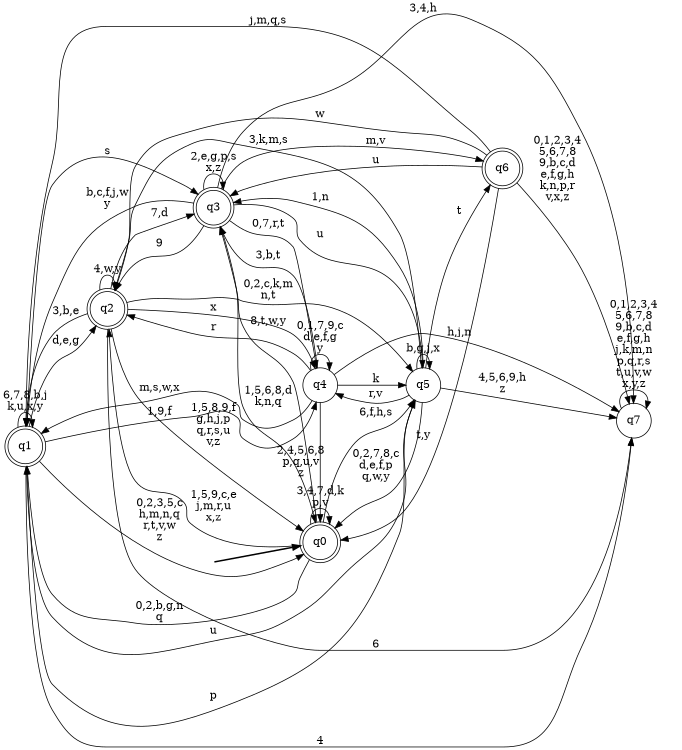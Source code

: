digraph BlueStar {
__start0 [style = invis, shape = none, label = "", width = 0, height = 0];

rankdir=LR;
size="8,5";

s0 [style="rounded,filled", color="black", fillcolor="white" shape="doublecircle", label="q0"];
s1 [style="rounded,filled", color="black", fillcolor="white" shape="doublecircle", label="q1"];
s2 [style="rounded,filled", color="black", fillcolor="white" shape="doublecircle", label="q2"];
s3 [style="rounded,filled", color="black", fillcolor="white" shape="doublecircle", label="q3"];
s4 [style="filled", color="black", fillcolor="white" shape="circle", label="q4"];
s5 [style="filled", color="black", fillcolor="white" shape="circle", label="q5"];
s6 [style="rounded,filled", color="black", fillcolor="white" shape="doublecircle", label="q6"];
s7 [style="filled", color="black", fillcolor="white" shape="circle", label="q7"];
subgraph cluster_main { 
	graph [pad=".75", ranksep="0.15", nodesep="0.15"];
	 style=invis; 
	__start0 -> s0 [penwidth=2];
}
s0 -> s0 [label="3,4,7,d,k\np,v"];
s0 -> s1 [label="0,2,b,g,n\nq"];
s0 -> s2 [label="1,5,9,c,e\nj,m,r,u\nx,z"];
s0 -> s3 [label="8,t,w,y"];
s0 -> s5 [label="6,f,h,s"];
s1 -> s0 [label="0,2,3,5,c\nh,m,n,q\nr,t,v,w\nz"];
s1 -> s1 [label="6,7,8,b,j\nk,u,x,y"];
s1 -> s2 [label="d,e,g"];
s1 -> s3 [label="s"];
s1 -> s4 [label="1,9,f"];
s1 -> s5 [label="p"];
s1 -> s7 [label="4"];
s2 -> s0 [label="1,5,8,9,f\ng,h,j,p\nq,r,s,u\nv,z"];
s2 -> s1 [label="3,b,e"];
s2 -> s2 [label="4,w,y"];
s2 -> s3 [label="7,d"];
s2 -> s4 [label="x"];
s2 -> s5 [label="0,2,c,k,m\nn,t"];
s2 -> s7 [label="6"];
s3 -> s0 [label="1,5,6,8,d\nk,n,q"];
s3 -> s1 [label="b,c,f,j,w\ny"];
s3 -> s2 [label="9"];
s3 -> s3 [label="2,e,g,p,s\nx,z"];
s3 -> s4 [label="0,7,r,t"];
s3 -> s5 [label="u"];
s3 -> s6 [label="m,v"];
s3 -> s7 [label="3,4,h"];
s4 -> s0 [label="2,4,5,6,8\np,q,u,v\nz"];
s4 -> s1 [label="m,s,w,x"];
s4 -> s2 [label="r"];
s4 -> s3 [label="3,b,t"];
s4 -> s4 [label="0,1,7,9,c\nd,e,f,g\ny"];
s4 -> s5 [label="k"];
s4 -> s7 [label="h,j,n"];
s5 -> s0 [label="0,2,7,8,c\nd,e,f,p\nq,w,y"];
s5 -> s1 [label="u"];
s5 -> s2 [label="3,k,m,s"];
s5 -> s3 [label="1,n"];
s5 -> s4 [label="r,v"];
s5 -> s5 [label="b,g,j,x"];
s5 -> s6 [label="t"];
s5 -> s7 [label="4,5,6,9,h\nz"];
s6 -> s0 [label="t,y"];
s6 -> s1 [label="j,m,q,s"];
s6 -> s2 [label="w"];
s6 -> s3 [label="u"];
s6 -> s7 [label="0,1,2,3,4\n5,6,7,8\n9,b,c,d\ne,f,g,h\nk,n,p,r\nv,x,z"];
s7 -> s7 [label="0,1,2,3,4\n5,6,7,8\n9,b,c,d\ne,f,g,h\nj,k,m,n\np,q,r,s\nt,u,v,w\nx,y,z"];

}